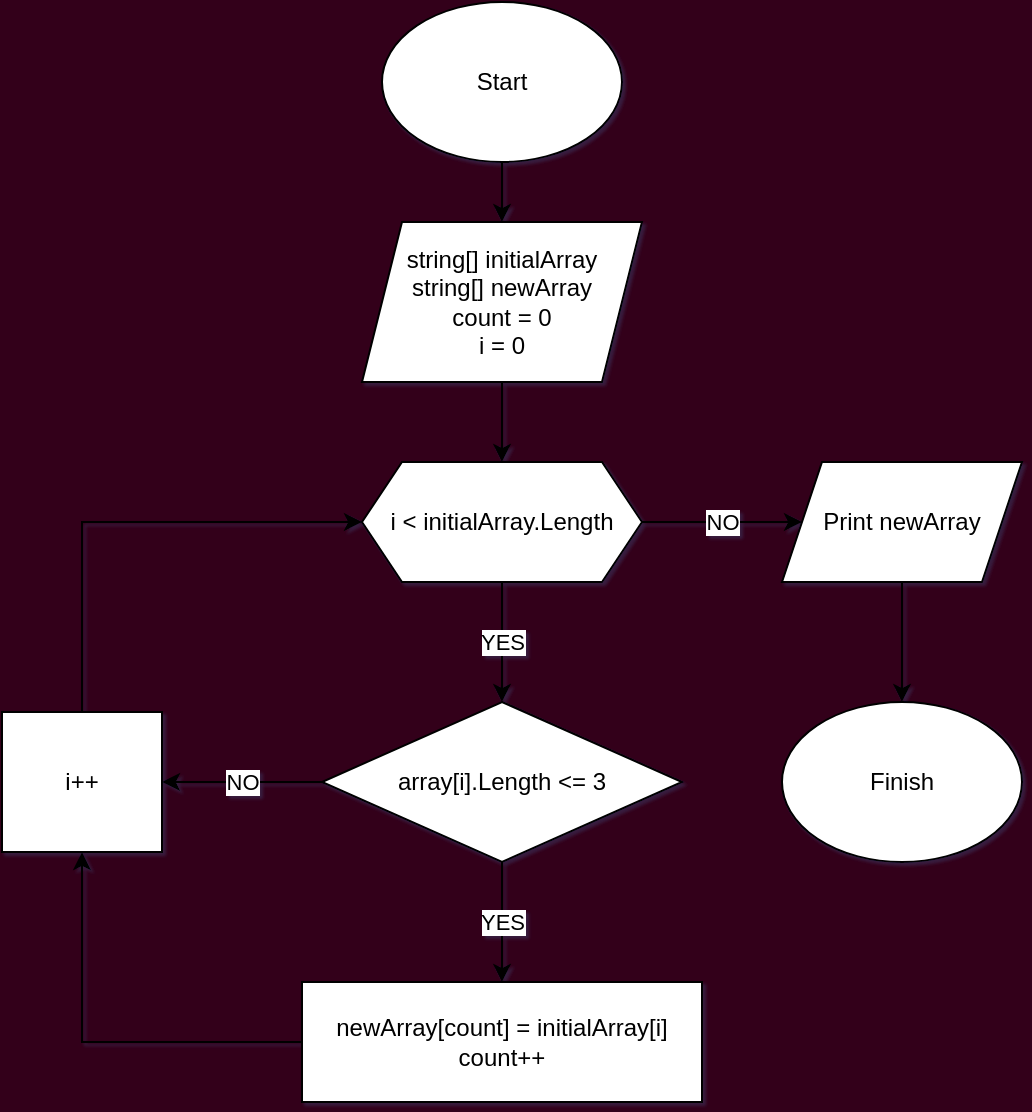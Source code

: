 <mxfile>
    <diagram id="VUtRJIigfLcHmEj-g6Eo" name="Страница 1">
        <mxGraphModel dx="1004" dy="1645" grid="0" gridSize="10" guides="1" tooltips="1" connect="1" arrows="1" fold="1" page="1" pageScale="1" pageWidth="827" pageHeight="1169" background="#33001A" math="0" shadow="1">
            <root>
                <mxCell id="0"/>
                <mxCell id="1" parent="0"/>
                <mxCell id="ftTkDCiJ7V1NYpAi-9TC-4" value="" style="edgeStyle=orthogonalEdgeStyle;rounded=0;orthogonalLoop=1;jettySize=auto;html=1;" parent="1" source="gEt6DfoCCLrX2pUi7ecO-1" target="ftTkDCiJ7V1NYpAi-9TC-3" edge="1">
                    <mxGeometry relative="1" as="geometry"/>
                </mxCell>
                <mxCell id="gEt6DfoCCLrX2pUi7ecO-1" value="Start" style="ellipse;whiteSpace=wrap;html=1;" parent="1" vertex="1">
                    <mxGeometry x="340" y="-1050" width="120" height="80" as="geometry"/>
                </mxCell>
                <mxCell id="ftTkDCiJ7V1NYpAi-9TC-12" value="" style="edgeStyle=orthogonalEdgeStyle;rounded=0;orthogonalLoop=1;jettySize=auto;html=1;" parent="1" source="ftTkDCiJ7V1NYpAi-9TC-3" target="ftTkDCiJ7V1NYpAi-9TC-9" edge="1">
                    <mxGeometry relative="1" as="geometry"/>
                </mxCell>
                <mxCell id="ftTkDCiJ7V1NYpAi-9TC-3" value="string[] initialArray&lt;br&gt;string[] newArray&lt;br&gt;count = 0&lt;br&gt;i = 0" style="shape=parallelogram;perimeter=parallelogramPerimeter;whiteSpace=wrap;html=1;fixedSize=1;" parent="1" vertex="1">
                    <mxGeometry x="330" y="-940" width="140" height="80" as="geometry"/>
                </mxCell>
                <mxCell id="ftTkDCiJ7V1NYpAi-9TC-17" value="YES" style="edgeStyle=orthogonalEdgeStyle;rounded=0;orthogonalLoop=1;jettySize=auto;html=1;" parent="1" source="ftTkDCiJ7V1NYpAi-9TC-9" target="ftTkDCiJ7V1NYpAi-9TC-15" edge="1">
                    <mxGeometry relative="1" as="geometry"/>
                </mxCell>
                <mxCell id="ftTkDCiJ7V1NYpAi-9TC-25" value="NO" style="edgeStyle=orthogonalEdgeStyle;rounded=0;orthogonalLoop=1;jettySize=auto;html=1;" parent="1" source="ftTkDCiJ7V1NYpAi-9TC-9" target="ftTkDCiJ7V1NYpAi-9TC-24" edge="1">
                    <mxGeometry relative="1" as="geometry"/>
                </mxCell>
                <mxCell id="ftTkDCiJ7V1NYpAi-9TC-9" value="i &amp;lt; initialArray.Length" style="shape=hexagon;perimeter=hexagonPerimeter2;whiteSpace=wrap;html=1;fixedSize=1;" parent="1" vertex="1">
                    <mxGeometry x="330" y="-820" width="140" height="60" as="geometry"/>
                </mxCell>
                <mxCell id="ftTkDCiJ7V1NYpAi-9TC-19" value="YES" style="edgeStyle=orthogonalEdgeStyle;rounded=0;orthogonalLoop=1;jettySize=auto;html=1;" parent="1" source="ftTkDCiJ7V1NYpAi-9TC-15" target="ftTkDCiJ7V1NYpAi-9TC-18" edge="1">
                    <mxGeometry relative="1" as="geometry"/>
                </mxCell>
                <mxCell id="ftTkDCiJ7V1NYpAi-9TC-22" value="NO" style="edgeStyle=orthogonalEdgeStyle;rounded=0;orthogonalLoop=1;jettySize=auto;html=1;" parent="1" source="ftTkDCiJ7V1NYpAi-9TC-15" target="ftTkDCiJ7V1NYpAi-9TC-20" edge="1">
                    <mxGeometry relative="1" as="geometry"/>
                </mxCell>
                <mxCell id="ftTkDCiJ7V1NYpAi-9TC-15" value="array[i].Length &amp;lt;= 3" style="rhombus;whiteSpace=wrap;html=1;" parent="1" vertex="1">
                    <mxGeometry x="310" y="-700" width="180" height="80" as="geometry"/>
                </mxCell>
                <mxCell id="ftTkDCiJ7V1NYpAi-9TC-21" value="" style="edgeStyle=orthogonalEdgeStyle;rounded=0;orthogonalLoop=1;jettySize=auto;html=1;" parent="1" source="ftTkDCiJ7V1NYpAi-9TC-18" target="ftTkDCiJ7V1NYpAi-9TC-20" edge="1">
                    <mxGeometry relative="1" as="geometry"/>
                </mxCell>
                <mxCell id="ftTkDCiJ7V1NYpAi-9TC-18" value="newArray[count] = initialArray[i]&lt;br&gt;count++" style="rounded=0;whiteSpace=wrap;html=1;" parent="1" vertex="1">
                    <mxGeometry x="300" y="-560" width="200" height="60" as="geometry"/>
                </mxCell>
                <mxCell id="ftTkDCiJ7V1NYpAi-9TC-23" style="edgeStyle=orthogonalEdgeStyle;rounded=0;orthogonalLoop=1;jettySize=auto;html=1;exitX=0.5;exitY=0;exitDx=0;exitDy=0;entryX=0;entryY=0.5;entryDx=0;entryDy=0;" parent="1" source="ftTkDCiJ7V1NYpAi-9TC-20" target="ftTkDCiJ7V1NYpAi-9TC-9" edge="1">
                    <mxGeometry relative="1" as="geometry"/>
                </mxCell>
                <mxCell id="ftTkDCiJ7V1NYpAi-9TC-20" value="i++" style="rounded=0;whiteSpace=wrap;html=1;" parent="1" vertex="1">
                    <mxGeometry x="150" y="-695" width="80" height="70" as="geometry"/>
                </mxCell>
                <mxCell id="ftTkDCiJ7V1NYpAi-9TC-27" value="" style="edgeStyle=orthogonalEdgeStyle;rounded=0;orthogonalLoop=1;jettySize=auto;html=1;" parent="1" source="ftTkDCiJ7V1NYpAi-9TC-24" target="ftTkDCiJ7V1NYpAi-9TC-26" edge="1">
                    <mxGeometry relative="1" as="geometry"/>
                </mxCell>
                <mxCell id="ftTkDCiJ7V1NYpAi-9TC-24" value="Print newArray" style="shape=parallelogram;perimeter=parallelogramPerimeter;whiteSpace=wrap;html=1;fixedSize=1;" parent="1" vertex="1">
                    <mxGeometry x="540" y="-820" width="120" height="60" as="geometry"/>
                </mxCell>
                <mxCell id="ftTkDCiJ7V1NYpAi-9TC-26" value="Finish" style="ellipse;whiteSpace=wrap;html=1;" parent="1" vertex="1">
                    <mxGeometry x="540" y="-700" width="120" height="80" as="geometry"/>
                </mxCell>
            </root>
        </mxGraphModel>
    </diagram>
</mxfile>